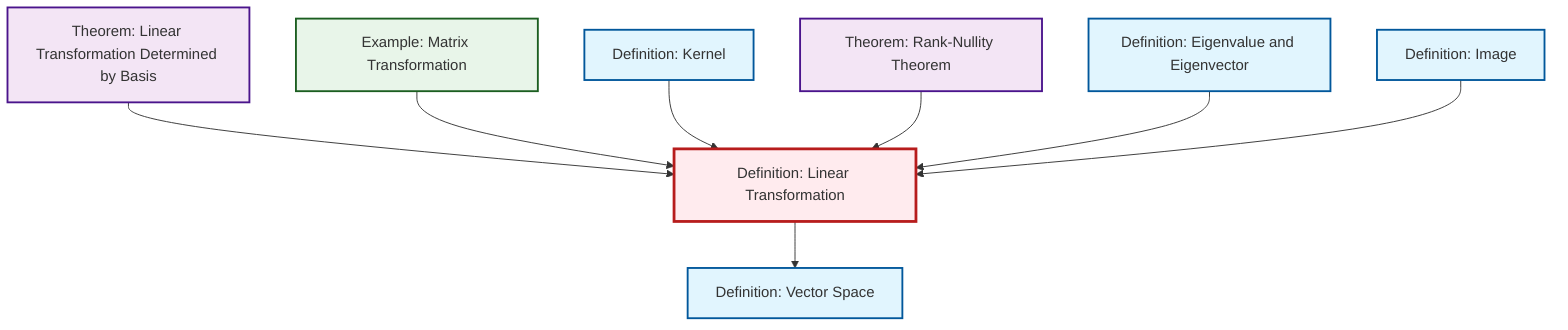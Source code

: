 graph TD
    classDef definition fill:#e1f5fe,stroke:#01579b,stroke-width:2px
    classDef theorem fill:#f3e5f5,stroke:#4a148c,stroke-width:2px
    classDef axiom fill:#fff3e0,stroke:#e65100,stroke-width:2px
    classDef example fill:#e8f5e9,stroke:#1b5e20,stroke-width:2px
    classDef current fill:#ffebee,stroke:#b71c1c,stroke-width:3px
    thm-linear-transformation-basis["Theorem: Linear Transformation Determined by Basis"]:::theorem
    thm-rank-nullity["Theorem: Rank-Nullity Theorem"]:::theorem
    def-image["Definition: Image"]:::definition
    def-linear-transformation["Definition: Linear Transformation"]:::definition
    def-eigenvalue-eigenvector["Definition: Eigenvalue and Eigenvector"]:::definition
    ex-matrix-transformation["Example: Matrix Transformation"]:::example
    def-vector-space["Definition: Vector Space"]:::definition
    def-kernel["Definition: Kernel"]:::definition
    thm-linear-transformation-basis --> def-linear-transformation
    ex-matrix-transformation --> def-linear-transformation
    def-kernel --> def-linear-transformation
    thm-rank-nullity --> def-linear-transformation
    def-eigenvalue-eigenvector --> def-linear-transformation
    def-linear-transformation --> def-vector-space
    def-image --> def-linear-transformation
    class def-linear-transformation current
